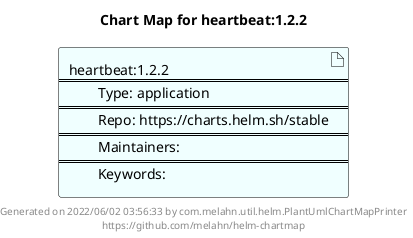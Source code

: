 @startuml
skinparam linetype ortho
skinparam backgroundColor white
skinparam usecaseBorderColor black
skinparam usecaseArrowColor LightSlateGray
skinparam artifactBorderColor black
skinparam artifactArrowColor LightSlateGray

title Chart Map for heartbeat:1.2.2

'There is one referenced Helm Chart
artifact "heartbeat:1.2.2\n====\n\tType: application\n====\n\tRepo: https://charts.helm.sh/stable\n====\n\tMaintainers: \n====\n\tKeywords: " as heartbeat_1_2_2 #Azure

'There are 0 referenced Docker Images

'Chart Dependencies

center footer Generated on 2022/06/02 03:56:33 by com.melahn.util.helm.PlantUmlChartMapPrinter\nhttps://github.com/melahn/helm-chartmap
@enduml
